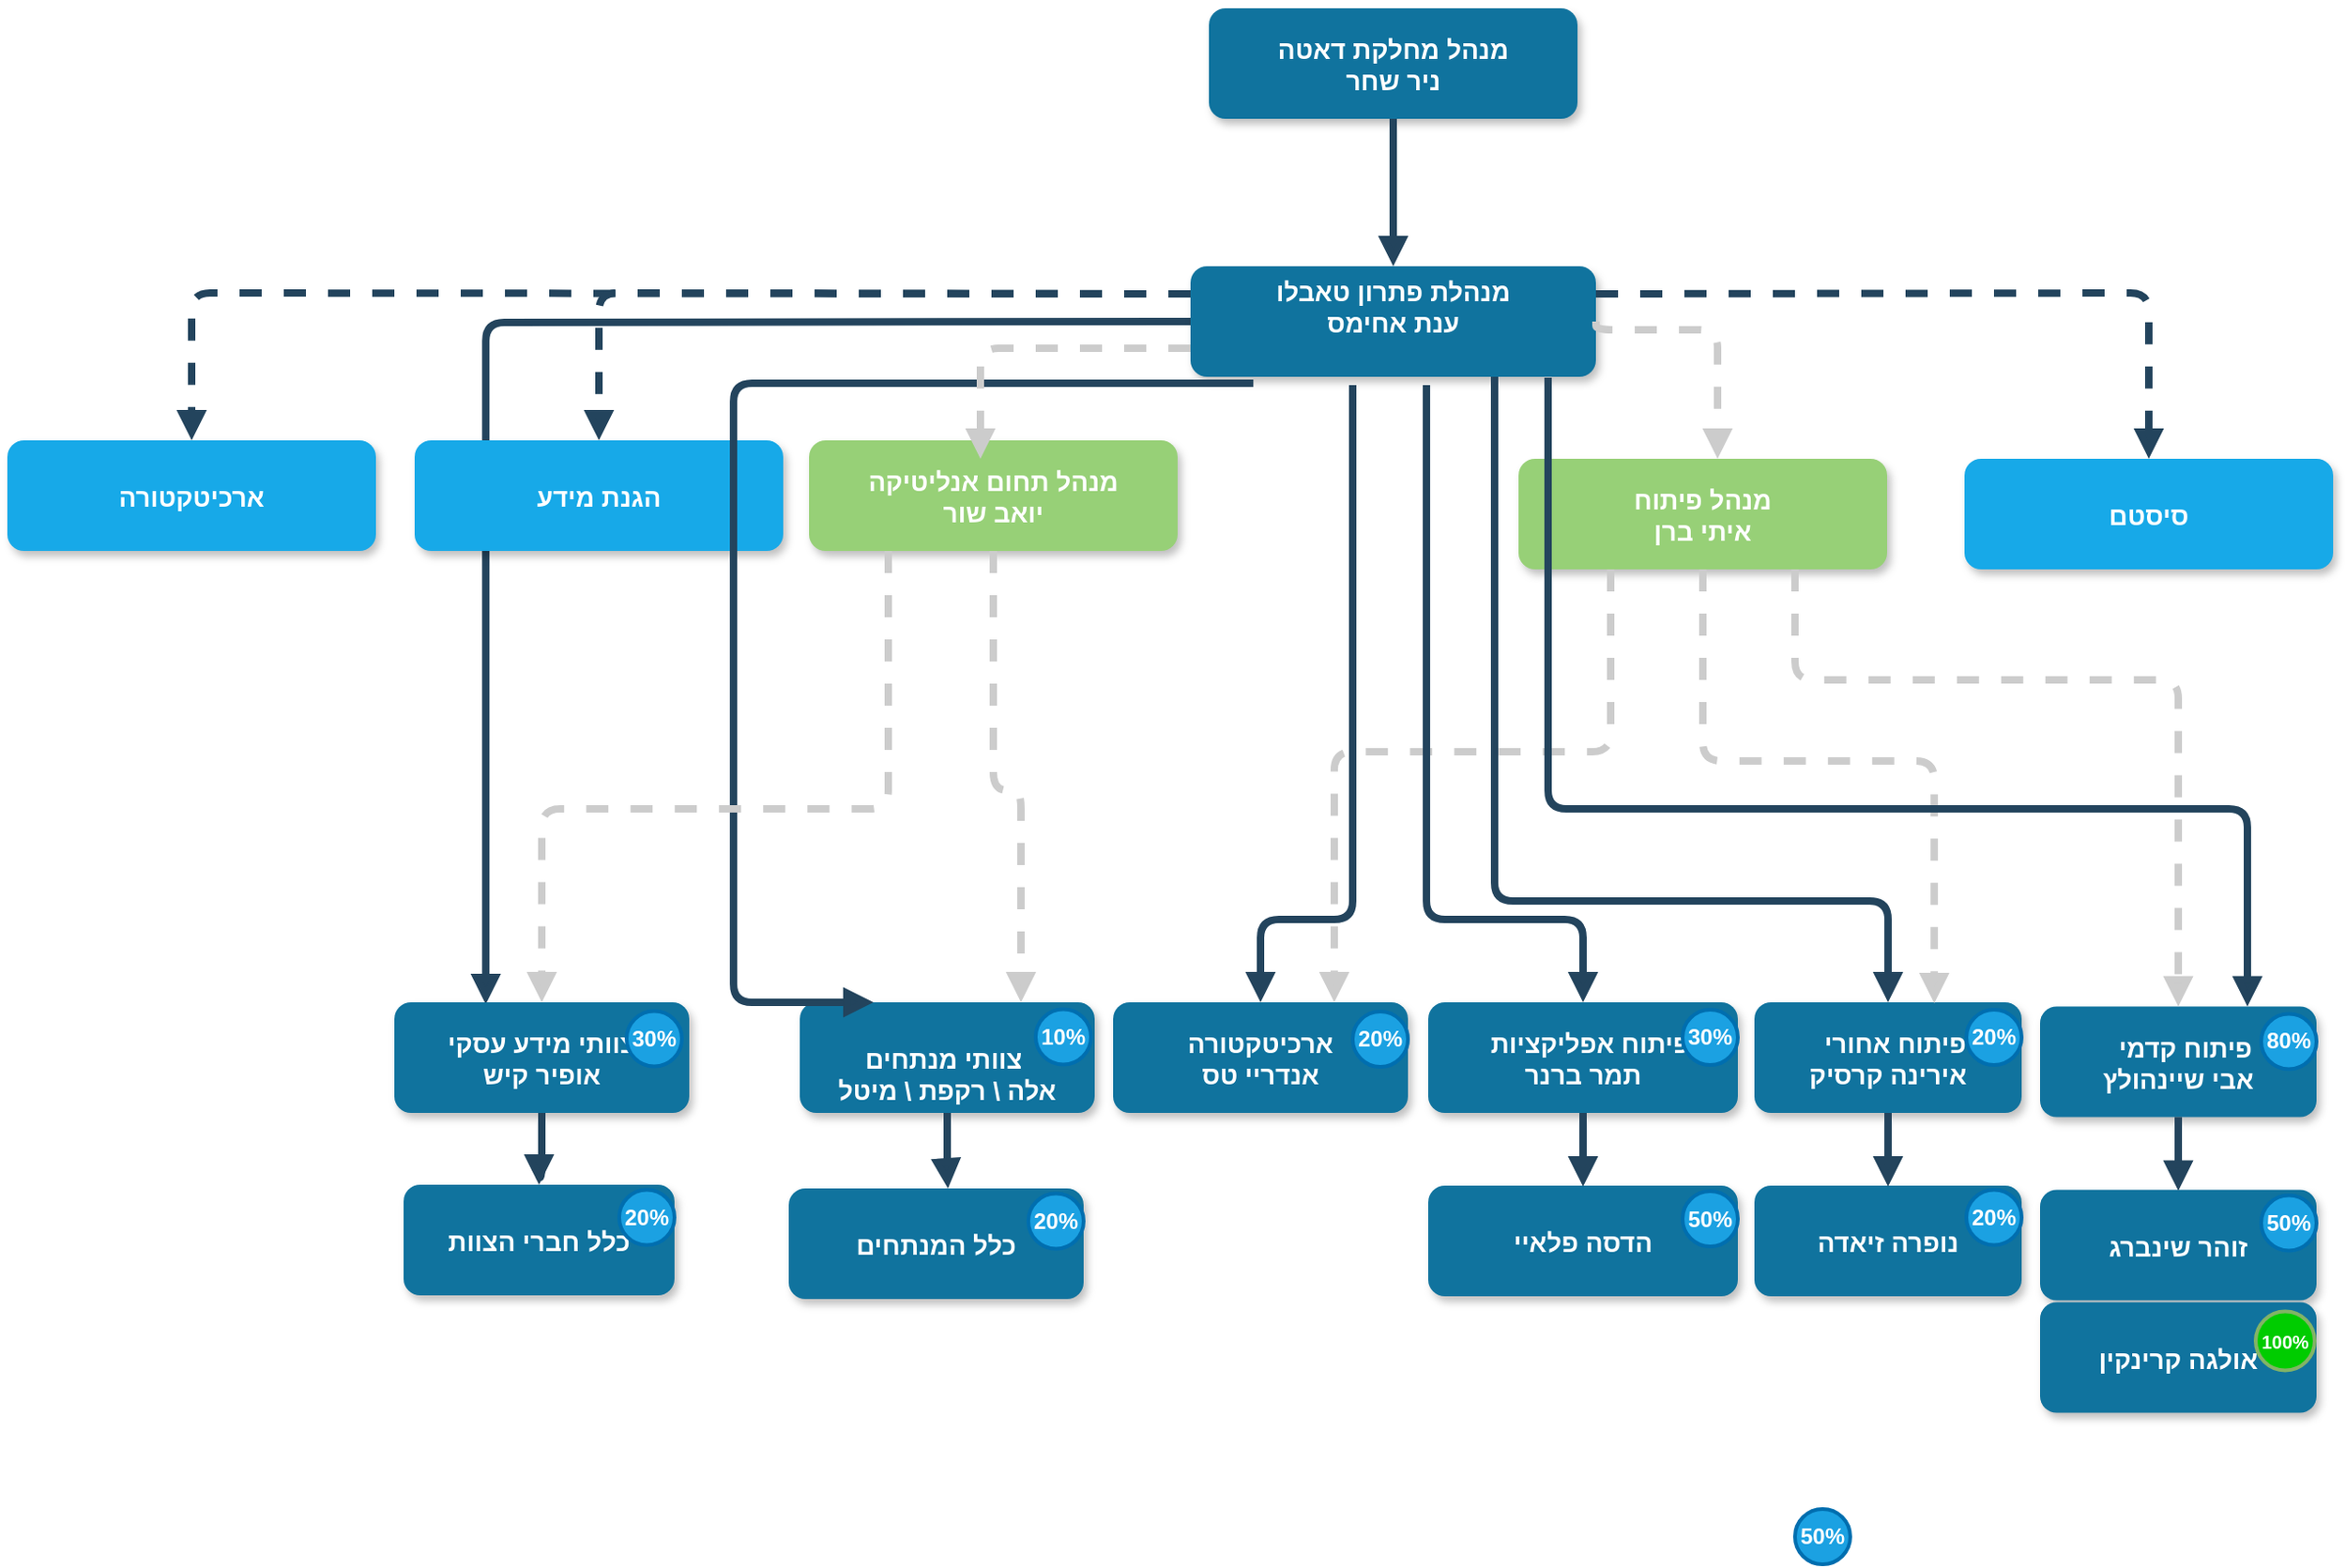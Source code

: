 <mxfile version="22.1.16" type="github">
  <diagram name="Page-1" id="97916047-d0de-89f5-080d-49f4d83e522f">
    <mxGraphModel dx="1194" dy="728" grid="1" gridSize="10" guides="1" tooltips="1" connect="1" arrows="1" fold="1" page="1" pageScale="1.5" pageWidth="1169" pageHeight="827" background="none" math="0" shadow="0">
      <root>
        <mxCell id="0" />
        <mxCell id="1" parent="0" />
        <mxCell id="14sCDKMBMeuCPlmQCyw3-86" value="" style="edgeStyle=elbowEdgeStyle;elbow=vertical;strokeWidth=4;endArrow=block;endFill=1;fontStyle=1;strokeColor=#23445D;exitX=0;exitY=0.5;exitDx=0;exitDy=0;entryX=0.31;entryY=0.017;entryDx=0;entryDy=0;entryPerimeter=0;" edge="1" parent="1" source="3" target="14sCDKMBMeuCPlmQCyw3-72">
          <mxGeometry x="-39" y="304" width="100" height="100" as="geometry">
            <mxPoint x="643.1" y="370" as="sourcePoint" />
            <mxPoint x="220" y="730.98" as="targetPoint" />
            <Array as="points">
              <mxPoint x="390" y="376" />
            </Array>
          </mxGeometry>
        </mxCell>
        <mxCell id="rTIktwFIz4IESTL18eKh-55" value="הגנת מידע" style="rounded=1;fillColor=#17A9E8;strokeColor=none;shadow=1;gradientColor=none;fontStyle=1;fontColor=#FFFFFF;fontSize=14;" parent="1" vertex="1">
          <mxGeometry x="241" y="440" width="200" height="60" as="geometry" />
        </mxCell>
        <mxCell id="14sCDKMBMeuCPlmQCyw3-66" value="כלל המנתחים" style="rounded=1;fillColor=#10739E;strokeColor=none;shadow=1;gradientColor=none;fontStyle=1;fontColor=#FFFFFF;fontSize=14;" vertex="1" parent="1">
          <mxGeometry x="444" y="846" width="160" height="60" as="geometry" />
        </mxCell>
        <mxCell id="2" value="מנהל מחלקת דאטה&#xa;ניר שחר" style="rounded=1;fillColor=#10739E;strokeColor=none;shadow=1;gradientColor=none;fontStyle=1;fontColor=#FFFFFF;fontSize=14;" parent="1" vertex="1">
          <mxGeometry x="672" y="205.5" width="200" height="60" as="geometry" />
        </mxCell>
        <mxCell id="3" value="מנהלת פתרון טאבלו&#xa;ענת אחימס&#xa;" style="rounded=1;fillColor=#10739E;strokeColor=none;shadow=1;gradientColor=none;fontStyle=1;fontColor=#FFFFFF;fontSize=14;" parent="1" vertex="1">
          <mxGeometry x="662" y="345.5" width="220" height="60" as="geometry" />
        </mxCell>
        <mxCell id="7" value="מנהל פיתוח&#xa;איתי ברן" style="rounded=1;fillColor=#97D077;strokeColor=none;shadow=1;gradientColor=none;fontStyle=1;fontColor=#FFFFFF;fontSize=14;" parent="1" vertex="1">
          <mxGeometry x="840" y="450" width="200" height="60" as="geometry" />
        </mxCell>
        <mxCell id="9" value="&#xa;צוותי מנתחים &#xa;אלה \ רקפת \ מיטל" style="rounded=1;fillColor=#10739E;strokeColor=none;shadow=1;gradientColor=none;fontStyle=1;fontColor=#FFFFFF;fontSize=14;" parent="1" vertex="1">
          <mxGeometry x="450" y="745" width="160" height="60" as="geometry" />
        </mxCell>
        <mxCell id="13" value="  פיתוח אחורי&#xa;אירינה קרסיק" style="rounded=1;fillColor=#10739E;strokeColor=none;shadow=1;gradientColor=none;fontStyle=1;fontColor=#FFFFFF;fontSize=14;" parent="1" vertex="1">
          <mxGeometry x="968" y="745" width="145" height="60" as="geometry" />
        </mxCell>
        <mxCell id="19" value="נופרה זיאדה" style="rounded=1;fillColor=#10739E;strokeColor=none;shadow=1;gradientColor=none;fontStyle=1;fontColor=#FFFFFF;fontSize=14;" parent="1" vertex="1">
          <mxGeometry x="968" y="844.5" width="145" height="60" as="geometry" />
        </mxCell>
        <mxCell id="23" value="ארכיטקטורה&#xa;אנדריי טס" style="rounded=1;fillColor=#10739E;strokeColor=none;shadow=1;gradientColor=none;fontStyle=1;fontColor=#FFFFFF;fontSize=14;" parent="1" vertex="1">
          <mxGeometry x="620" y="745" width="160" height="60" as="geometry" />
        </mxCell>
        <mxCell id="29" value="" style="edgeStyle=elbowEdgeStyle;elbow=vertical;strokeWidth=4;endArrow=block;endFill=1;fontStyle=1;strokeColor=#23445D;" parent="1" source="2" target="3" edge="1">
          <mxGeometry x="22" y="165.5" width="100" height="100" as="geometry">
            <mxPoint x="22" y="265.5" as="sourcePoint" />
            <mxPoint x="122" y="165.5" as="targetPoint" />
          </mxGeometry>
        </mxCell>
        <mxCell id="37" value="" style="edgeStyle=elbowEdgeStyle;elbow=vertical;strokeWidth=4;endArrow=block;endFill=1;fontStyle=1;strokeColor=#23445D;exitX=0.5;exitY=1;exitDx=0;exitDy=0;entryX=0.5;entryY=0;entryDx=0;entryDy=0;" parent="1" source="13" target="19" edge="1">
          <mxGeometry x="130" y="362" width="100" height="100" as="geometry">
            <mxPoint x="1036" y="791.5" as="sourcePoint" />
            <mxPoint x="1016" y="1001" as="targetPoint" />
            <Array as="points">
              <mxPoint x="1008" y="845" />
              <mxPoint x="1046" y="831.5" />
            </Array>
          </mxGeometry>
        </mxCell>
        <mxCell id="38" value="" style="edgeStyle=elbowEdgeStyle;elbow=vertical;strokeWidth=4;endArrow=block;endFill=1;fontStyle=1;strokeColor=#23445D;exitX=0.155;exitY=1.058;exitDx=0;exitDy=0;entryX=0.25;entryY=0;entryDx=0;entryDy=0;exitPerimeter=0;" parent="1" source="3" target="9" edge="1">
          <mxGeometry x="-39" y="304" width="100" height="100" as="geometry">
            <mxPoint x="662" y="440" as="sourcePoint" />
            <mxPoint x="484.04" y="776.02" as="targetPoint" />
            <Array as="points">
              <mxPoint x="414.04" y="701.02" />
            </Array>
          </mxGeometry>
        </mxCell>
        <mxCell id="rTIktwFIz4IESTL18eKh-56" value="ארכיטקטורה" style="rounded=1;fillColor=#17A9E8;strokeColor=none;shadow=1;gradientColor=none;fontStyle=1;fontColor=#FFFFFF;fontSize=14;" parent="1" vertex="1">
          <mxGeometry x="20" y="440" width="200" height="60" as="geometry" />
        </mxCell>
        <mxCell id="rTIktwFIz4IESTL18eKh-57" value="" style="edgeStyle=elbowEdgeStyle;elbow=vertical;strokeWidth=4;endArrow=block;endFill=1;fontStyle=1;dashed=1;strokeColor=#23445D;entryX=0.5;entryY=0;entryDx=0;entryDy=0;exitX=0;exitY=0.25;exitDx=0;exitDy=0;" parent="1" source="3" target="rTIktwFIz4IESTL18eKh-56" edge="1">
          <mxGeometry x="-710" y="219.5" width="100" height="100" as="geometry">
            <mxPoint x="770" y="410" as="sourcePoint" />
            <mxPoint x="640" y="510" as="targetPoint" />
            <Array as="points">
              <mxPoint x="460" y="360" />
            </Array>
          </mxGeometry>
        </mxCell>
        <mxCell id="rTIktwFIz4IESTL18eKh-58" value="" style="edgeStyle=elbowEdgeStyle;elbow=vertical;strokeWidth=4;endArrow=block;endFill=1;fontStyle=1;dashed=1;strokeColor=#23445D;entryX=0.5;entryY=0;entryDx=0;entryDy=0;exitX=0;exitY=0.25;exitDx=0;exitDy=0;" parent="1" source="3" target="rTIktwFIz4IESTL18eKh-55" edge="1">
          <mxGeometry x="-700" y="229.5" width="100" height="100" as="geometry">
            <mxPoint x="660" y="370" as="sourcePoint" />
            <mxPoint x="290" y="440" as="targetPoint" />
            <Array as="points">
              <mxPoint x="570" y="360" />
              <mxPoint x="590" y="380" />
            </Array>
          </mxGeometry>
        </mxCell>
        <mxCell id="rTIktwFIz4IESTL18eKh-60" value="סיסטם" style="rounded=1;fillColor=#17A9E8;strokeColor=none;shadow=1;gradientColor=none;fontStyle=1;fontColor=#FFFFFF;fontSize=14;" parent="1" vertex="1">
          <mxGeometry x="1082" y="450" width="200" height="60" as="geometry" />
        </mxCell>
        <mxCell id="rTIktwFIz4IESTL18eKh-61" value="" style="edgeStyle=elbowEdgeStyle;elbow=vertical;strokeWidth=4;endArrow=block;endFill=1;fontStyle=1;dashed=1;strokeColor=#23445D;exitX=1;exitY=0.25;exitDx=0;exitDy=0;" parent="1" source="3" edge="1">
          <mxGeometry x="32" y="171.5" width="100" height="100" as="geometry">
            <mxPoint x="882" y="371.5" as="sourcePoint" />
            <mxPoint x="1182" y="450" as="targetPoint" />
            <Array as="points">
              <mxPoint x="1030" y="360" />
              <mxPoint x="1150" y="376" />
            </Array>
          </mxGeometry>
        </mxCell>
        <mxCell id="rTIktwFIz4IESTL18eKh-68" value="20%" style="ellipse;whiteSpace=wrap;html=1;aspect=fixed;fontStyle=1;fillColor=#1ba1e2;fontColor=#ffffff;strokeColor=#006EAF;strokeWidth=2;" parent="1" vertex="1">
          <mxGeometry x="1083" y="846.75" width="30" height="30" as="geometry" />
        </mxCell>
        <mxCell id="rTIktwFIz4IESTL18eKh-70" value="50%" style="ellipse;whiteSpace=wrap;html=1;aspect=fixed;fontStyle=1;fillColor=#1ba1e2;fontColor=#ffffff;strokeColor=#006EAF;strokeWidth=2;direction=south;" parent="1" vertex="1">
          <mxGeometry x="990" y="1020" width="30" height="30" as="geometry" />
        </mxCell>
        <mxCell id="HRantwCqe_uufsJNFs8z-56" value="20%" style="ellipse;whiteSpace=wrap;html=1;aspect=fixed;fontStyle=1;fillColor=#1ba1e2;fontColor=#ffffff;strokeColor=#006EAF;strokeWidth=2;" parent="1" vertex="1">
          <mxGeometry x="1083" y="749" width="30" height="30" as="geometry" />
        </mxCell>
        <mxCell id="HRantwCqe_uufsJNFs8z-58" value="20%" style="ellipse;whiteSpace=wrap;html=1;aspect=fixed;fontStyle=1;fillColor=#1ba1e2;fontColor=#ffffff;strokeColor=#006EAF;strokeWidth=2;" parent="1" vertex="1">
          <mxGeometry x="750" y="750" width="30" height="30" as="geometry" />
        </mxCell>
        <mxCell id="HRantwCqe_uufsJNFs8z-59" value="" style="edgeStyle=elbowEdgeStyle;elbow=vertical;strokeWidth=4;endArrow=block;endFill=1;fontStyle=1;strokeColor=#23445D;entryX=0.5;entryY=0;entryDx=0;entryDy=0;exitX=0.4;exitY=1.075;exitDx=0;exitDy=0;exitPerimeter=0;" parent="1" source="3" target="23" edge="1">
          <mxGeometry x="-231" y="335.5" width="100" height="100" as="geometry">
            <mxPoint x="700" y="620" as="sourcePoint" />
            <mxPoint x="540" y="730" as="targetPoint" />
            <Array as="points">
              <mxPoint x="650" y="700" />
              <mxPoint x="509" y="690" />
            </Array>
          </mxGeometry>
        </mxCell>
        <mxCell id="HRantwCqe_uufsJNFs8z-66" value="" style="edgeStyle=elbowEdgeStyle;elbow=vertical;strokeWidth=4;endArrow=block;endFill=1;fontStyle=1;dashed=1;strokeColor=#CCCCCC;exitX=0.5;exitY=1;exitDx=0;exitDy=0;entryX=0.673;entryY=0.008;entryDx=0;entryDy=0;entryPerimeter=0;" parent="1" source="7" target="13" edge="1">
          <mxGeometry x="32" y="395.5" width="100" height="100" as="geometry">
            <mxPoint x="882" y="595.5" as="sourcePoint" />
            <mxPoint x="1100" y="550" as="targetPoint" />
            <Array as="points">
              <mxPoint x="950" y="614" />
            </Array>
          </mxGeometry>
        </mxCell>
        <mxCell id="HRantwCqe_uufsJNFs8z-67" value="" style="edgeStyle=elbowEdgeStyle;elbow=vertical;strokeWidth=4;endArrow=block;endFill=1;fontStyle=1;dashed=1;strokeColor=#CCCCCC;exitX=1;exitY=0.5;exitDx=0;exitDy=0;startArrow=none;entryX=1;entryY=0.5;entryDx=0;entryDy=0;" parent="1" edge="1">
          <mxGeometry x="-78" y="440.5" width="100" height="100" as="geometry">
            <mxPoint x="800" y="590" as="sourcePoint" />
            <mxPoint x="800" y="590" as="targetPoint" />
            <Array as="points" />
          </mxGeometry>
        </mxCell>
        <mxCell id="HRantwCqe_uufsJNFs8z-72" value="" style="edgeStyle=elbowEdgeStyle;elbow=vertical;strokeWidth=4;endArrow=block;endFill=1;fontStyle=1;strokeColor=#23445D;entryX=0.5;entryY=0;entryDx=0;entryDy=0;exitX=0.75;exitY=1;exitDx=0;exitDy=0;" parent="1" source="3" target="13" edge="1">
          <mxGeometry x="342" y="285.5" width="100" height="100" as="geometry">
            <mxPoint x="750" y="620" as="sourcePoint" />
            <mxPoint x="1050" y="670" as="targetPoint" />
            <Array as="points">
              <mxPoint x="910" y="690" />
              <mxPoint x="1180" y="650" />
              <mxPoint x="1170" y="650" />
              <mxPoint x="920" y="760" />
              <mxPoint x="972" y="675.5" />
            </Array>
          </mxGeometry>
        </mxCell>
        <mxCell id="14sCDKMBMeuCPlmQCyw3-50" value="20%" style="ellipse;whiteSpace=wrap;html=1;aspect=fixed;fontStyle=1;fillColor=#1ba1e2;fontColor=#ffffff;strokeColor=#006EAF;strokeWidth=2;" vertex="1" parent="1">
          <mxGeometry x="574" y="848.75" width="30" height="30" as="geometry" />
        </mxCell>
        <mxCell id="14sCDKMBMeuCPlmQCyw3-53" value="מנהל תחום אנליטיקה&#xa;יואב שור" style="rounded=1;fillColor=#97D077;strokeColor=none;shadow=1;gradientColor=none;fontStyle=1;fontColor=#FFFFFF;fontSize=14;" vertex="1" parent="1">
          <mxGeometry x="455" y="440" width="200" height="60" as="geometry" />
        </mxCell>
        <mxCell id="14sCDKMBMeuCPlmQCyw3-54" value="" style="edgeStyle=elbowEdgeStyle;elbow=vertical;strokeWidth=4;endArrow=block;endFill=1;fontStyle=1;dashed=1;strokeColor=#CCCCCC;entryX=0.5;entryY=0;entryDx=0;entryDy=0;" edge="1" parent="1" source="3">
          <mxGeometry x="22" y="165.5" width="100" height="100" as="geometry">
            <mxPoint x="490" y="391" as="sourcePoint" />
            <mxPoint x="548" y="450" as="targetPoint" />
            <Array as="points">
              <mxPoint x="508" y="390" />
            </Array>
          </mxGeometry>
        </mxCell>
        <mxCell id="14sCDKMBMeuCPlmQCyw3-55" value="" style="edgeStyle=elbowEdgeStyle;elbow=vertical;strokeWidth=4;endArrow=block;endFill=1;fontStyle=1;dashed=1;strokeColor=#CCCCCC;exitX=1;exitY=0.5;exitDx=0;exitDy=0;" edge="1" parent="1" source="3">
          <mxGeometry x="22" y="165.5" width="100" height="100" as="geometry">
            <mxPoint x="900" y="375.5" as="sourcePoint" />
            <mxPoint x="948" y="450" as="targetPoint" />
            <Array as="points">
              <mxPoint x="948" y="380" />
            </Array>
          </mxGeometry>
        </mxCell>
        <mxCell id="14sCDKMBMeuCPlmQCyw3-56" value="" style="edgeStyle=elbowEdgeStyle;elbow=vertical;strokeWidth=4;endArrow=block;endFill=1;fontStyle=1;dashed=1;strokeColor=#CCCCCC;exitX=0.25;exitY=1;exitDx=0;exitDy=0;entryX=0.75;entryY=0;entryDx=0;entryDy=0;" edge="1" parent="1" source="7" target="23">
          <mxGeometry x="32" y="395.5" width="100" height="100" as="geometry">
            <mxPoint x="640" y="495" as="sourcePoint" />
            <mxPoint x="800" y="745" as="targetPoint" />
            <Array as="points">
              <mxPoint x="660" y="609" />
            </Array>
          </mxGeometry>
        </mxCell>
        <mxCell id="14sCDKMBMeuCPlmQCyw3-57" value="  פיתוח קדמי&#xa;אבי שיינהולץ" style="rounded=1;fillColor=#10739E;strokeColor=none;shadow=1;gradientColor=none;fontStyle=1;fontColor=#FFFFFF;fontSize=14;" vertex="1" parent="1">
          <mxGeometry x="1123" y="747.25" width="150" height="60" as="geometry" />
        </mxCell>
        <mxCell id="14sCDKMBMeuCPlmQCyw3-58" value="זוהר שינברג" style="rounded=1;fillColor=#10739E;strokeColor=none;shadow=1;gradientColor=none;fontStyle=1;fontColor=#FFFFFF;fontSize=14;" vertex="1" parent="1">
          <mxGeometry x="1123" y="846.75" width="150" height="60" as="geometry" />
        </mxCell>
        <mxCell id="14sCDKMBMeuCPlmQCyw3-59" value="" style="edgeStyle=elbowEdgeStyle;elbow=vertical;strokeWidth=4;endArrow=block;endFill=1;fontStyle=1;strokeColor=#23445D;exitX=0.5;exitY=1;exitDx=0;exitDy=0;entryX=0.5;entryY=0;entryDx=0;entryDy=0;" edge="1" parent="1" source="14sCDKMBMeuCPlmQCyw3-57" target="14sCDKMBMeuCPlmQCyw3-58">
          <mxGeometry x="130" y="362" width="100" height="100" as="geometry">
            <mxPoint x="1196" y="793.75" as="sourcePoint" />
            <mxPoint x="1176" y="1003.25" as="targetPoint" />
            <Array as="points">
              <mxPoint x="1168" y="847.25" />
              <mxPoint x="1206" y="833.75" />
            </Array>
          </mxGeometry>
        </mxCell>
        <mxCell id="14sCDKMBMeuCPlmQCyw3-60" value="50%" style="ellipse;whiteSpace=wrap;html=1;aspect=fixed;fontStyle=1;fillColor=#1ba1e2;fontColor=#ffffff;strokeColor=#006EAF;strokeWidth=2;" vertex="1" parent="1">
          <mxGeometry x="1243" y="849.75" width="30" height="30" as="geometry" />
        </mxCell>
        <mxCell id="14sCDKMBMeuCPlmQCyw3-61" value="80%" style="ellipse;whiteSpace=wrap;html=1;aspect=fixed;fontStyle=1;fillColor=#1ba1e2;fontColor=#ffffff;strokeColor=#006EAF;strokeWidth=2;" vertex="1" parent="1">
          <mxGeometry x="1243" y="751.25" width="30" height="30" as="geometry" />
        </mxCell>
        <mxCell id="14sCDKMBMeuCPlmQCyw3-62" value="אולגה קרינקין" style="rounded=1;fillColor=#10739E;strokeColor=none;shadow=1;gradientColor=none;fontStyle=1;fontColor=#FFFFFF;fontSize=14;" vertex="1" parent="1">
          <mxGeometry x="1123" y="907.75" width="150" height="60" as="geometry" />
        </mxCell>
        <mxCell id="14sCDKMBMeuCPlmQCyw3-63" value="&lt;font color=&quot;#ffffff&quot; style=&quot;font-size: 10px;&quot;&gt;100%&lt;/font&gt;" style="ellipse;whiteSpace=wrap;html=1;aspect=fixed;fontStyle=1;fillColor=#00CC00;strokeColor=#82b366;strokeWidth=2;" vertex="1" parent="1">
          <mxGeometry x="1240" y="912.75" width="32" height="32" as="geometry" />
        </mxCell>
        <mxCell id="14sCDKMBMeuCPlmQCyw3-64" value="" style="edgeStyle=elbowEdgeStyle;elbow=vertical;strokeWidth=4;endArrow=block;endFill=1;fontStyle=1;dashed=1;strokeColor=#CCCCCC;exitX=0.75;exitY=1;exitDx=0;exitDy=0;entryX=0.5;entryY=0;entryDx=0;entryDy=0;" edge="1" parent="1" source="7" target="14sCDKMBMeuCPlmQCyw3-57">
          <mxGeometry x="32" y="395.5" width="100" height="100" as="geometry">
            <mxPoint x="950" y="520" as="sourcePoint" />
            <mxPoint x="1100" y="760" as="targetPoint" />
            <Array as="points">
              <mxPoint x="1120" y="570" />
            </Array>
          </mxGeometry>
        </mxCell>
        <mxCell id="14sCDKMBMeuCPlmQCyw3-65" value="" style="edgeStyle=elbowEdgeStyle;elbow=vertical;strokeWidth=4;endArrow=block;endFill=1;fontStyle=1;dashed=1;strokeColor=#CCCCCC;entryX=0.75;entryY=0;entryDx=0;entryDy=0;exitX=0.5;exitY=1;exitDx=0;exitDy=0;" edge="1" parent="1" source="14sCDKMBMeuCPlmQCyw3-53" target="9">
          <mxGeometry x="22" y="165.5" width="100" height="100" as="geometry">
            <mxPoint x="514" y="560" as="sourcePoint" />
            <mxPoint x="400" y="620" as="targetPoint" />
            <Array as="points">
              <mxPoint x="580" y="630" />
            </Array>
          </mxGeometry>
        </mxCell>
        <mxCell id="14sCDKMBMeuCPlmQCyw3-70" value="" style="edgeStyle=elbowEdgeStyle;elbow=vertical;strokeWidth=4;endArrow=block;endFill=1;fontStyle=1;strokeColor=#23445D;entryX=0.54;entryY=0;entryDx=0;entryDy=0;exitX=0.5;exitY=1;exitDx=0;exitDy=0;entryPerimeter=0;" edge="1" parent="1" source="9" target="14sCDKMBMeuCPlmQCyw3-66">
          <mxGeometry x="-231" y="335.5" width="100" height="100" as="geometry">
            <mxPoint x="672" y="699.25" as="sourcePoint" />
            <mxPoint x="672" y="1034.25" as="targetPoint" />
            <Array as="points">
              <mxPoint x="560" y="840" />
              <mxPoint x="431" y="979.25" />
            </Array>
          </mxGeometry>
        </mxCell>
        <mxCell id="14sCDKMBMeuCPlmQCyw3-71" value="כלל חברי הצוות" style="rounded=1;fillColor=#10739E;strokeColor=none;shadow=1;gradientColor=none;fontStyle=1;fontColor=#FFFFFF;fontSize=14;" vertex="1" parent="1">
          <mxGeometry x="235" y="844" width="147" height="60" as="geometry" />
        </mxCell>
        <mxCell id="14sCDKMBMeuCPlmQCyw3-72" value="צוותי מידע עסקי&#xa;אופיר קיש" style="rounded=1;fillColor=#10739E;strokeColor=none;shadow=1;gradientColor=none;fontStyle=1;fontColor=#FFFFFF;fontSize=14;" vertex="1" parent="1">
          <mxGeometry x="230" y="745" width="160" height="60" as="geometry" />
        </mxCell>
        <mxCell id="14sCDKMBMeuCPlmQCyw3-73" value="20%" style="ellipse;whiteSpace=wrap;html=1;aspect=fixed;fontStyle=1;fillColor=#1ba1e2;fontColor=#ffffff;strokeColor=#006EAF;strokeWidth=2;" vertex="1" parent="1">
          <mxGeometry x="352" y="846.75" width="30" height="30" as="geometry" />
        </mxCell>
        <mxCell id="14sCDKMBMeuCPlmQCyw3-74" value="" style="edgeStyle=elbowEdgeStyle;elbow=vertical;strokeWidth=4;endArrow=block;endFill=1;fontStyle=1;strokeColor=#23445D;entryX=0.5;entryY=0;entryDx=0;entryDy=0;exitX=0.5;exitY=1;exitDx=0;exitDy=0;" edge="1" parent="1" source="14sCDKMBMeuCPlmQCyw3-72" target="14sCDKMBMeuCPlmQCyw3-71">
          <mxGeometry x="-231" y="335.5" width="100" height="100" as="geometry">
            <mxPoint x="452" y="699.25" as="sourcePoint" />
            <mxPoint x="452" y="1034.25" as="targetPoint" />
            <Array as="points">
              <mxPoint x="340" y="840" />
              <mxPoint x="211" y="979.25" />
            </Array>
          </mxGeometry>
        </mxCell>
        <mxCell id="14sCDKMBMeuCPlmQCyw3-75" value="30%" style="ellipse;whiteSpace=wrap;html=1;aspect=fixed;fontStyle=1;fillColor=#1ba1e2;fontColor=#ffffff;strokeColor=#006EAF;strokeWidth=2;" vertex="1" parent="1">
          <mxGeometry x="356" y="749.75" width="30" height="30" as="geometry" />
        </mxCell>
        <mxCell id="14sCDKMBMeuCPlmQCyw3-76" value="10%" style="ellipse;whiteSpace=wrap;html=1;aspect=fixed;fontStyle=1;fillColor=#1ba1e2;fontColor=#ffffff;strokeColor=#006EAF;strokeWidth=2;" vertex="1" parent="1">
          <mxGeometry x="578" y="748.75" width="30" height="30" as="geometry" />
        </mxCell>
        <mxCell id="14sCDKMBMeuCPlmQCyw3-77" value="" style="edgeStyle=elbowEdgeStyle;elbow=vertical;strokeWidth=4;endArrow=block;endFill=1;fontStyle=1;dashed=1;strokeColor=#CCCCCC;entryX=0.5;entryY=0;entryDx=0;entryDy=0;exitX=0.215;exitY=1;exitDx=0;exitDy=0;exitPerimeter=0;" edge="1" parent="1" source="14sCDKMBMeuCPlmQCyw3-53" target="14sCDKMBMeuCPlmQCyw3-72">
          <mxGeometry x="22" y="165.5" width="100" height="100" as="geometry">
            <mxPoint x="565" y="510" as="sourcePoint" />
            <mxPoint x="570" y="755" as="targetPoint" />
            <Array as="points">
              <mxPoint x="590" y="640" />
            </Array>
          </mxGeometry>
        </mxCell>
        <mxCell id="14sCDKMBMeuCPlmQCyw3-78" value="  פיתוח אפליקציות&#xa;תמר ברנר" style="rounded=1;fillColor=#10739E;strokeColor=none;shadow=1;gradientColor=none;fontStyle=1;fontColor=#FFFFFF;fontSize=14;" vertex="1" parent="1">
          <mxGeometry x="791" y="745" width="168" height="60" as="geometry" />
        </mxCell>
        <mxCell id="14sCDKMBMeuCPlmQCyw3-79" value="הדסה פלאיי" style="rounded=1;fillColor=#10739E;strokeColor=none;shadow=1;gradientColor=none;fontStyle=1;fontColor=#FFFFFF;fontSize=14;" vertex="1" parent="1">
          <mxGeometry x="791" y="844.5" width="168" height="60" as="geometry" />
        </mxCell>
        <mxCell id="14sCDKMBMeuCPlmQCyw3-80" value="" style="edgeStyle=elbowEdgeStyle;elbow=vertical;strokeWidth=4;endArrow=block;endFill=1;fontStyle=1;strokeColor=#23445D;exitX=0.5;exitY=1;exitDx=0;exitDy=0;entryX=0.5;entryY=0;entryDx=0;entryDy=0;" edge="1" parent="1" source="14sCDKMBMeuCPlmQCyw3-78" target="14sCDKMBMeuCPlmQCyw3-79">
          <mxGeometry x="130" y="362" width="100" height="100" as="geometry">
            <mxPoint x="882" y="791.5" as="sourcePoint" />
            <mxPoint x="862" y="1001" as="targetPoint" />
            <Array as="points">
              <mxPoint x="854" y="845" />
              <mxPoint x="892" y="831.5" />
            </Array>
          </mxGeometry>
        </mxCell>
        <mxCell id="14sCDKMBMeuCPlmQCyw3-81" value="50%" style="ellipse;whiteSpace=wrap;html=1;aspect=fixed;fontStyle=1;fillColor=#1ba1e2;fontColor=#ffffff;strokeColor=#006EAF;strokeWidth=2;" vertex="1" parent="1">
          <mxGeometry x="929" y="847.5" width="30" height="30" as="geometry" />
        </mxCell>
        <mxCell id="14sCDKMBMeuCPlmQCyw3-82" value="30%" style="ellipse;whiteSpace=wrap;html=1;aspect=fixed;fontStyle=1;fillColor=#1ba1e2;fontColor=#ffffff;strokeColor=#006EAF;strokeWidth=2;" vertex="1" parent="1">
          <mxGeometry x="929" y="749" width="30" height="30" as="geometry" />
        </mxCell>
        <mxCell id="14sCDKMBMeuCPlmQCyw3-85" value="" style="edgeStyle=elbowEdgeStyle;elbow=vertical;strokeWidth=4;endArrow=block;endFill=1;fontStyle=1;strokeColor=#23445D;entryX=0.75;entryY=0;entryDx=0;entryDy=0;exitX=0.882;exitY=1.008;exitDx=0;exitDy=0;exitPerimeter=0;" edge="1" parent="1" source="3" target="14sCDKMBMeuCPlmQCyw3-57">
          <mxGeometry x="342" y="285.5" width="100" height="100" as="geometry">
            <mxPoint x="837" y="416" as="sourcePoint" />
            <mxPoint x="1065" y="760" as="targetPoint" />
            <Array as="points">
              <mxPoint x="1040" y="640" />
              <mxPoint x="1190" y="660" />
              <mxPoint x="1180" y="660" />
              <mxPoint x="930" y="770" />
              <mxPoint x="982" y="685.5" />
            </Array>
          </mxGeometry>
        </mxCell>
        <mxCell id="14sCDKMBMeuCPlmQCyw3-87" value="" style="edgeStyle=elbowEdgeStyle;elbow=vertical;strokeWidth=4;endArrow=block;endFill=1;fontStyle=1;strokeColor=#23445D;entryX=0.5;entryY=0;entryDx=0;entryDy=0;exitX=0.582;exitY=1.075;exitDx=0;exitDy=0;exitPerimeter=0;" edge="1" parent="1" source="3" target="14sCDKMBMeuCPlmQCyw3-78">
          <mxGeometry x="342" y="285.5" width="100" height="100" as="geometry">
            <mxPoint x="837" y="416" as="sourcePoint" />
            <mxPoint x="1093" y="760" as="targetPoint" />
            <Array as="points">
              <mxPoint x="920" y="700" />
              <mxPoint x="1190" y="660" />
              <mxPoint x="1180" y="660" />
              <mxPoint x="930" y="770" />
              <mxPoint x="982" y="685.5" />
            </Array>
          </mxGeometry>
        </mxCell>
      </root>
    </mxGraphModel>
  </diagram>
</mxfile>
